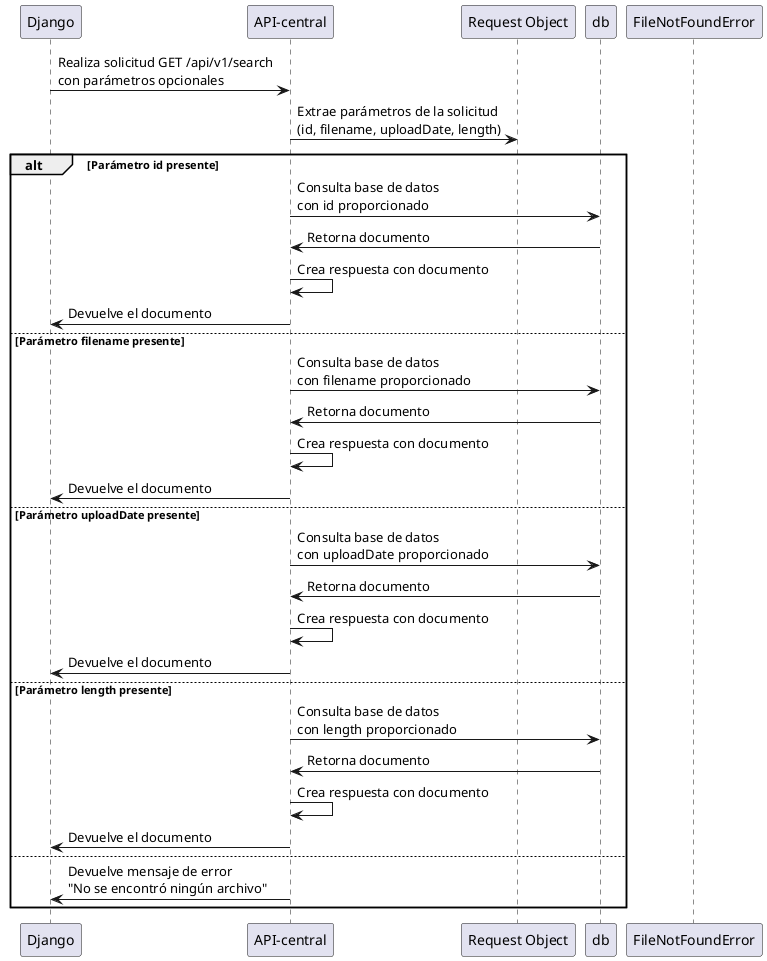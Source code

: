 participant App as "API-central"

@startuml
participant User as "Django"
participant App as "API-central"
participant "Request Object" as Request
participant db
participant FileNotFoundError

User -> App: Realiza solicitud GET /api/v1/search\ncon parámetros opcionales
App -> Request: Extrae parámetros de la solicitud\n(id, filename, uploadDate, length)

alt Parámetro id presente
    App -> db: Consulta base de datos\ncon id proporcionado
    db -> App: Retorna documento
    App -> App: Crea respuesta con documento
    App -> User: Devuelve el documento
else Parámetro filename presente
    App -> db: Consulta base de datos\ncon filename proporcionado
    db -> App: Retorna documento
    App -> App: Crea respuesta con documento
    App -> User: Devuelve el documento
else Parámetro uploadDate presente
    App -> db: Consulta base de datos\ncon uploadDate proporcionado
    db -> App: Retorna documento
    App -> App: Crea respuesta con documento
    App -> User: Devuelve el documento
else Parámetro length presente
    App -> db: Consulta base de datos\ncon length proporcionado
    db -> App: Retorna documento
    App -> App: Crea respuesta con documento
    App -> User: Devuelve el documento
else
    App -> User: Devuelve mensaje de error\n"No se encontró ningún archivo"
end
@enduml
